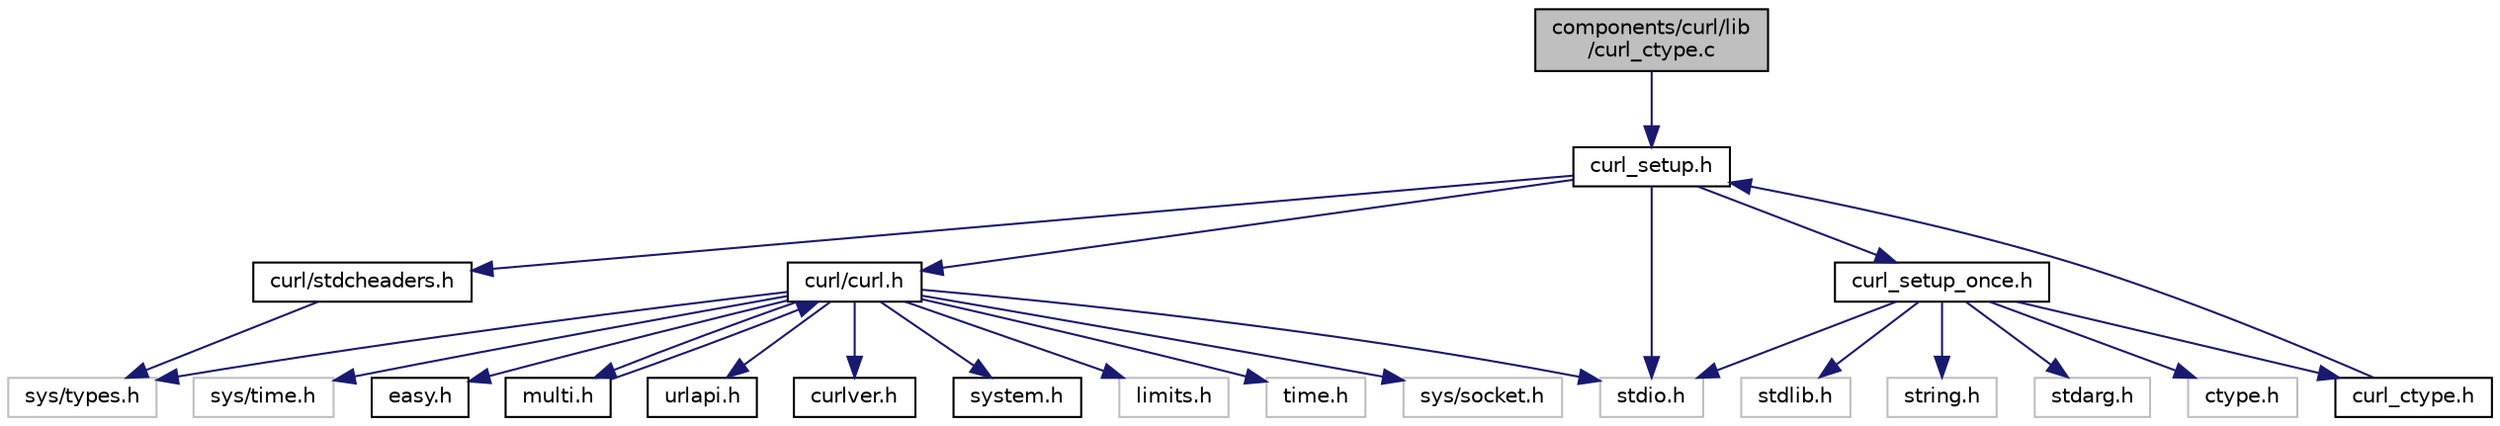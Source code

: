 digraph "components/curl/lib/curl_ctype.c"
{
  edge [fontname="Helvetica",fontsize="10",labelfontname="Helvetica",labelfontsize="10"];
  node [fontname="Helvetica",fontsize="10",shape=record];
  Node0 [label="components/curl/lib\l/curl_ctype.c",height=0.2,width=0.4,color="black", fillcolor="grey75", style="filled", fontcolor="black"];
  Node0 -> Node1 [color="midnightblue",fontsize="10",style="solid",fontname="Helvetica"];
  Node1 [label="curl_setup.h",height=0.2,width=0.4,color="black", fillcolor="white", style="filled",URL="$curl__setup_8h.html"];
  Node1 -> Node2 [color="midnightblue",fontsize="10",style="solid",fontname="Helvetica"];
  Node2 [label="curl/curl.h",height=0.2,width=0.4,color="black", fillcolor="white", style="filled",URL="$curl_8h.html"];
  Node2 -> Node3 [color="midnightblue",fontsize="10",style="solid",fontname="Helvetica"];
  Node3 [label="curlver.h",height=0.2,width=0.4,color="black", fillcolor="white", style="filled",URL="$curlver_8h.html"];
  Node2 -> Node4 [color="midnightblue",fontsize="10",style="solid",fontname="Helvetica"];
  Node4 [label="system.h",height=0.2,width=0.4,color="black", fillcolor="white", style="filled",URL="$components_2curl_2include_2curl_2_system_8h.html"];
  Node2 -> Node5 [color="midnightblue",fontsize="10",style="solid",fontname="Helvetica"];
  Node5 [label="stdio.h",height=0.2,width=0.4,color="grey75", fillcolor="white", style="filled"];
  Node2 -> Node6 [color="midnightblue",fontsize="10",style="solid",fontname="Helvetica"];
  Node6 [label="limits.h",height=0.2,width=0.4,color="grey75", fillcolor="white", style="filled"];
  Node2 -> Node7 [color="midnightblue",fontsize="10",style="solid",fontname="Helvetica"];
  Node7 [label="sys/types.h",height=0.2,width=0.4,color="grey75", fillcolor="white", style="filled"];
  Node2 -> Node8 [color="midnightblue",fontsize="10",style="solid",fontname="Helvetica"];
  Node8 [label="time.h",height=0.2,width=0.4,color="grey75", fillcolor="white", style="filled"];
  Node2 -> Node9 [color="midnightblue",fontsize="10",style="solid",fontname="Helvetica"];
  Node9 [label="sys/socket.h",height=0.2,width=0.4,color="grey75", fillcolor="white", style="filled"];
  Node2 -> Node10 [color="midnightblue",fontsize="10",style="solid",fontname="Helvetica"];
  Node10 [label="sys/time.h",height=0.2,width=0.4,color="grey75", fillcolor="white", style="filled"];
  Node2 -> Node11 [color="midnightblue",fontsize="10",style="solid",fontname="Helvetica"];
  Node11 [label="easy.h",height=0.2,width=0.4,color="black", fillcolor="white", style="filled",URL="$easy_8h.html"];
  Node2 -> Node12 [color="midnightblue",fontsize="10",style="solid",fontname="Helvetica"];
  Node12 [label="multi.h",height=0.2,width=0.4,color="black", fillcolor="white", style="filled",URL="$multi_8h.html"];
  Node12 -> Node2 [color="midnightblue",fontsize="10",style="solid",fontname="Helvetica"];
  Node2 -> Node13 [color="midnightblue",fontsize="10",style="solid",fontname="Helvetica"];
  Node13 [label="urlapi.h",height=0.2,width=0.4,color="black", fillcolor="white", style="filled",URL="$urlapi_8h.html"];
  Node1 -> Node5 [color="midnightblue",fontsize="10",style="solid",fontname="Helvetica"];
  Node1 -> Node14 [color="midnightblue",fontsize="10",style="solid",fontname="Helvetica"];
  Node14 [label="curl/stdcheaders.h",height=0.2,width=0.4,color="black", fillcolor="white", style="filled",URL="$stdcheaders_8h.html"];
  Node14 -> Node7 [color="midnightblue",fontsize="10",style="solid",fontname="Helvetica"];
  Node1 -> Node15 [color="midnightblue",fontsize="10",style="solid",fontname="Helvetica"];
  Node15 [label="curl_setup_once.h",height=0.2,width=0.4,color="black", fillcolor="white", style="filled",URL="$curl__setup__once_8h.html"];
  Node15 -> Node5 [color="midnightblue",fontsize="10",style="solid",fontname="Helvetica"];
  Node15 -> Node16 [color="midnightblue",fontsize="10",style="solid",fontname="Helvetica"];
  Node16 [label="stdlib.h",height=0.2,width=0.4,color="grey75", fillcolor="white", style="filled"];
  Node15 -> Node17 [color="midnightblue",fontsize="10",style="solid",fontname="Helvetica"];
  Node17 [label="string.h",height=0.2,width=0.4,color="grey75", fillcolor="white", style="filled"];
  Node15 -> Node18 [color="midnightblue",fontsize="10",style="solid",fontname="Helvetica"];
  Node18 [label="stdarg.h",height=0.2,width=0.4,color="grey75", fillcolor="white", style="filled"];
  Node15 -> Node19 [color="midnightblue",fontsize="10",style="solid",fontname="Helvetica"];
  Node19 [label="ctype.h",height=0.2,width=0.4,color="grey75", fillcolor="white", style="filled"];
  Node15 -> Node20 [color="midnightblue",fontsize="10",style="solid",fontname="Helvetica"];
  Node20 [label="curl_ctype.h",height=0.2,width=0.4,color="black", fillcolor="white", style="filled",URL="$curl__ctype_8h.html"];
  Node20 -> Node1 [color="midnightblue",fontsize="10",style="solid",fontname="Helvetica"];
}
